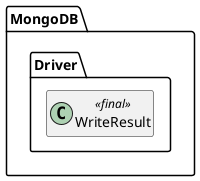 @startuml
set namespaceSeparator \\
hide members
hide << alias >> circle

class MongoDB\\Driver\\WriteResult << final >>
@enduml
